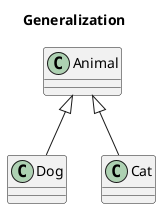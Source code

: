 '泛化关系 Java中体现为继承
@startuml

title Generalization

class Animal
class Dog
class Cat

Animal <|-- Dog
Animal <|-- Cat

@enduml
